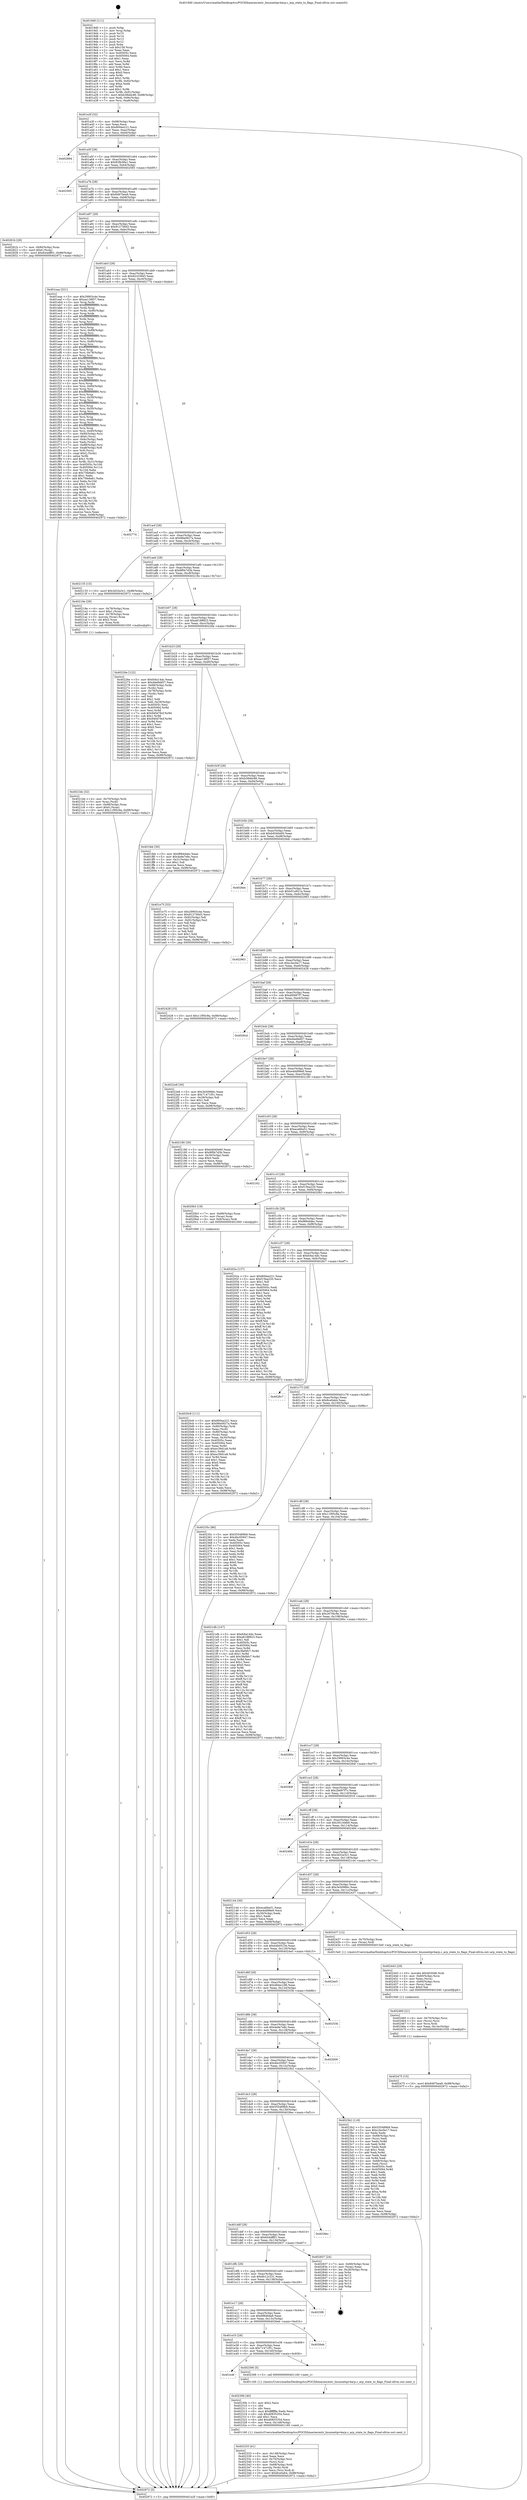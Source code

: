 digraph "0x4019d0" {
  label = "0x4019d0 (/mnt/c/Users/mathe/Desktop/tcc/POCII/binaries/extr_linuxnetipv4arp.c_arp_state_to_flags_Final-ollvm.out::main(0))"
  labelloc = "t"
  node[shape=record]

  Entry [label="",width=0.3,height=0.3,shape=circle,fillcolor=black,style=filled]
  "0x401a3f" [label="{
     0x401a3f [32]\l
     | [instrs]\l
     &nbsp;&nbsp;0x401a3f \<+6\>: mov -0x98(%rbp),%eax\l
     &nbsp;&nbsp;0x401a45 \<+2\>: mov %eax,%ecx\l
     &nbsp;&nbsp;0x401a47 \<+6\>: sub $0x800ee221,%ecx\l
     &nbsp;&nbsp;0x401a4d \<+6\>: mov %eax,-0xac(%rbp)\l
     &nbsp;&nbsp;0x401a53 \<+6\>: mov %ecx,-0xb0(%rbp)\l
     &nbsp;&nbsp;0x401a59 \<+6\>: je 0000000000402894 \<main+0xec4\>\l
  }"]
  "0x402894" [label="{
     0x402894\l
  }", style=dashed]
  "0x401a5f" [label="{
     0x401a5f [28]\l
     | [instrs]\l
     &nbsp;&nbsp;0x401a5f \<+5\>: jmp 0000000000401a64 \<main+0x94\>\l
     &nbsp;&nbsp;0x401a64 \<+6\>: mov -0xac(%rbp),%eax\l
     &nbsp;&nbsp;0x401a6a \<+5\>: sub $0x82fb38a1,%eax\l
     &nbsp;&nbsp;0x401a6f \<+6\>: mov %eax,-0xb4(%rbp)\l
     &nbsp;&nbsp;0x401a75 \<+6\>: je 0000000000402565 \<main+0xb95\>\l
  }"]
  Exit [label="",width=0.3,height=0.3,shape=circle,fillcolor=black,style=filled,peripheries=2]
  "0x402565" [label="{
     0x402565\l
  }", style=dashed]
  "0x401a7b" [label="{
     0x401a7b [28]\l
     | [instrs]\l
     &nbsp;&nbsp;0x401a7b \<+5\>: jmp 0000000000401a80 \<main+0xb0\>\l
     &nbsp;&nbsp;0x401a80 \<+6\>: mov -0xac(%rbp),%eax\l
     &nbsp;&nbsp;0x401a86 \<+5\>: sub $0x8497bea9,%eax\l
     &nbsp;&nbsp;0x401a8b \<+6\>: mov %eax,-0xb8(%rbp)\l
     &nbsp;&nbsp;0x401a91 \<+6\>: je 000000000040281b \<main+0xe4b\>\l
  }"]
  "0x402475" [label="{
     0x402475 [15]\l
     | [instrs]\l
     &nbsp;&nbsp;0x402475 \<+10\>: movl $0x8497bea9,-0x98(%rbp)\l
     &nbsp;&nbsp;0x40247f \<+5\>: jmp 0000000000402972 \<main+0xfa2\>\l
  }"]
  "0x40281b" [label="{
     0x40281b [28]\l
     | [instrs]\l
     &nbsp;&nbsp;0x40281b \<+7\>: mov -0x90(%rbp),%rax\l
     &nbsp;&nbsp;0x402822 \<+6\>: movl $0x0,(%rax)\l
     &nbsp;&nbsp;0x402828 \<+10\>: movl $0x644dff01,-0x98(%rbp)\l
     &nbsp;&nbsp;0x402832 \<+5\>: jmp 0000000000402972 \<main+0xfa2\>\l
  }"]
  "0x401a97" [label="{
     0x401a97 [28]\l
     | [instrs]\l
     &nbsp;&nbsp;0x401a97 \<+5\>: jmp 0000000000401a9c \<main+0xcc\>\l
     &nbsp;&nbsp;0x401a9c \<+6\>: mov -0xac(%rbp),%eax\l
     &nbsp;&nbsp;0x401aa2 \<+5\>: sub $0x912756d3,%eax\l
     &nbsp;&nbsp;0x401aa7 \<+6\>: mov %eax,-0xbc(%rbp)\l
     &nbsp;&nbsp;0x401aad \<+6\>: je 0000000000401eaa \<main+0x4da\>\l
  }"]
  "0x402460" [label="{
     0x402460 [21]\l
     | [instrs]\l
     &nbsp;&nbsp;0x402460 \<+4\>: mov -0x70(%rbp),%rcx\l
     &nbsp;&nbsp;0x402464 \<+3\>: mov (%rcx),%rcx\l
     &nbsp;&nbsp;0x402467 \<+3\>: mov %rcx,%rdi\l
     &nbsp;&nbsp;0x40246a \<+6\>: mov %eax,-0x14c(%rbp)\l
     &nbsp;&nbsp;0x402470 \<+5\>: call 0000000000401030 \<free@plt\>\l
     | [calls]\l
     &nbsp;&nbsp;0x401030 \{1\} (unknown)\l
  }"]
  "0x401eaa" [label="{
     0x401eaa [321]\l
     | [instrs]\l
     &nbsp;&nbsp;0x401eaa \<+5\>: mov $0x29903c4e,%eax\l
     &nbsp;&nbsp;0x401eaf \<+5\>: mov $0xaa138f37,%ecx\l
     &nbsp;&nbsp;0x401eb4 \<+3\>: mov %rsp,%rdx\l
     &nbsp;&nbsp;0x401eb7 \<+4\>: add $0xfffffffffffffff0,%rdx\l
     &nbsp;&nbsp;0x401ebb \<+3\>: mov %rdx,%rsp\l
     &nbsp;&nbsp;0x401ebe \<+7\>: mov %rdx,-0x90(%rbp)\l
     &nbsp;&nbsp;0x401ec5 \<+3\>: mov %rsp,%rdx\l
     &nbsp;&nbsp;0x401ec8 \<+4\>: add $0xfffffffffffffff0,%rdx\l
     &nbsp;&nbsp;0x401ecc \<+3\>: mov %rdx,%rsp\l
     &nbsp;&nbsp;0x401ecf \<+3\>: mov %rsp,%rsi\l
     &nbsp;&nbsp;0x401ed2 \<+4\>: add $0xfffffffffffffff0,%rsi\l
     &nbsp;&nbsp;0x401ed6 \<+3\>: mov %rsi,%rsp\l
     &nbsp;&nbsp;0x401ed9 \<+7\>: mov %rsi,-0x88(%rbp)\l
     &nbsp;&nbsp;0x401ee0 \<+3\>: mov %rsp,%rsi\l
     &nbsp;&nbsp;0x401ee3 \<+4\>: add $0xfffffffffffffff0,%rsi\l
     &nbsp;&nbsp;0x401ee7 \<+3\>: mov %rsi,%rsp\l
     &nbsp;&nbsp;0x401eea \<+4\>: mov %rsi,-0x80(%rbp)\l
     &nbsp;&nbsp;0x401eee \<+3\>: mov %rsp,%rsi\l
     &nbsp;&nbsp;0x401ef1 \<+4\>: add $0xfffffffffffffff0,%rsi\l
     &nbsp;&nbsp;0x401ef5 \<+3\>: mov %rsi,%rsp\l
     &nbsp;&nbsp;0x401ef8 \<+4\>: mov %rsi,-0x78(%rbp)\l
     &nbsp;&nbsp;0x401efc \<+3\>: mov %rsp,%rsi\l
     &nbsp;&nbsp;0x401eff \<+4\>: add $0xfffffffffffffff0,%rsi\l
     &nbsp;&nbsp;0x401f03 \<+3\>: mov %rsi,%rsp\l
     &nbsp;&nbsp;0x401f06 \<+4\>: mov %rsi,-0x70(%rbp)\l
     &nbsp;&nbsp;0x401f0a \<+3\>: mov %rsp,%rsi\l
     &nbsp;&nbsp;0x401f0d \<+4\>: add $0xfffffffffffffff0,%rsi\l
     &nbsp;&nbsp;0x401f11 \<+3\>: mov %rsi,%rsp\l
     &nbsp;&nbsp;0x401f14 \<+4\>: mov %rsi,-0x68(%rbp)\l
     &nbsp;&nbsp;0x401f18 \<+3\>: mov %rsp,%rsi\l
     &nbsp;&nbsp;0x401f1b \<+4\>: add $0xfffffffffffffff0,%rsi\l
     &nbsp;&nbsp;0x401f1f \<+3\>: mov %rsi,%rsp\l
     &nbsp;&nbsp;0x401f22 \<+4\>: mov %rsi,-0x60(%rbp)\l
     &nbsp;&nbsp;0x401f26 \<+3\>: mov %rsp,%rsi\l
     &nbsp;&nbsp;0x401f29 \<+4\>: add $0xfffffffffffffff0,%rsi\l
     &nbsp;&nbsp;0x401f2d \<+3\>: mov %rsi,%rsp\l
     &nbsp;&nbsp;0x401f30 \<+4\>: mov %rsi,-0x58(%rbp)\l
     &nbsp;&nbsp;0x401f34 \<+3\>: mov %rsp,%rsi\l
     &nbsp;&nbsp;0x401f37 \<+4\>: add $0xfffffffffffffff0,%rsi\l
     &nbsp;&nbsp;0x401f3b \<+3\>: mov %rsi,%rsp\l
     &nbsp;&nbsp;0x401f3e \<+4\>: mov %rsi,-0x50(%rbp)\l
     &nbsp;&nbsp;0x401f42 \<+3\>: mov %rsp,%rsi\l
     &nbsp;&nbsp;0x401f45 \<+4\>: add $0xfffffffffffffff0,%rsi\l
     &nbsp;&nbsp;0x401f49 \<+3\>: mov %rsi,%rsp\l
     &nbsp;&nbsp;0x401f4c \<+4\>: mov %rsi,-0x48(%rbp)\l
     &nbsp;&nbsp;0x401f50 \<+3\>: mov %rsp,%rsi\l
     &nbsp;&nbsp;0x401f53 \<+4\>: add $0xfffffffffffffff0,%rsi\l
     &nbsp;&nbsp;0x401f57 \<+3\>: mov %rsi,%rsp\l
     &nbsp;&nbsp;0x401f5a \<+4\>: mov %rsi,-0x40(%rbp)\l
     &nbsp;&nbsp;0x401f5e \<+7\>: mov -0x90(%rbp),%rsi\l
     &nbsp;&nbsp;0x401f65 \<+6\>: movl $0x0,(%rsi)\l
     &nbsp;&nbsp;0x401f6b \<+6\>: mov -0x9c(%rbp),%edi\l
     &nbsp;&nbsp;0x401f71 \<+2\>: mov %edi,(%rdx)\l
     &nbsp;&nbsp;0x401f73 \<+7\>: mov -0x88(%rbp),%rsi\l
     &nbsp;&nbsp;0x401f7a \<+7\>: mov -0xa8(%rbp),%r8\l
     &nbsp;&nbsp;0x401f81 \<+3\>: mov %r8,(%rsi)\l
     &nbsp;&nbsp;0x401f84 \<+3\>: cmpl $0x2,(%rdx)\l
     &nbsp;&nbsp;0x401f87 \<+4\>: setne %r9b\l
     &nbsp;&nbsp;0x401f8b \<+4\>: and $0x1,%r9b\l
     &nbsp;&nbsp;0x401f8f \<+4\>: mov %r9b,-0x31(%rbp)\l
     &nbsp;&nbsp;0x401f93 \<+8\>: mov 0x40505c,%r10d\l
     &nbsp;&nbsp;0x401f9b \<+8\>: mov 0x405064,%r11d\l
     &nbsp;&nbsp;0x401fa3 \<+3\>: mov %r10d,%ebx\l
     &nbsp;&nbsp;0x401fa6 \<+6\>: sub $0x75fe8a61,%ebx\l
     &nbsp;&nbsp;0x401fac \<+3\>: sub $0x1,%ebx\l
     &nbsp;&nbsp;0x401faf \<+6\>: add $0x75fe8a61,%ebx\l
     &nbsp;&nbsp;0x401fb5 \<+4\>: imul %ebx,%r10d\l
     &nbsp;&nbsp;0x401fb9 \<+4\>: and $0x1,%r10d\l
     &nbsp;&nbsp;0x401fbd \<+4\>: cmp $0x0,%r10d\l
     &nbsp;&nbsp;0x401fc1 \<+4\>: sete %r9b\l
     &nbsp;&nbsp;0x401fc5 \<+4\>: cmp $0xa,%r11d\l
     &nbsp;&nbsp;0x401fc9 \<+4\>: setl %r14b\l
     &nbsp;&nbsp;0x401fcd \<+3\>: mov %r9b,%r15b\l
     &nbsp;&nbsp;0x401fd0 \<+3\>: and %r14b,%r15b\l
     &nbsp;&nbsp;0x401fd3 \<+3\>: xor %r14b,%r9b\l
     &nbsp;&nbsp;0x401fd6 \<+3\>: or %r9b,%r15b\l
     &nbsp;&nbsp;0x401fd9 \<+4\>: test $0x1,%r15b\l
     &nbsp;&nbsp;0x401fdd \<+3\>: cmovne %ecx,%eax\l
     &nbsp;&nbsp;0x401fe0 \<+6\>: mov %eax,-0x98(%rbp)\l
     &nbsp;&nbsp;0x401fe6 \<+5\>: jmp 0000000000402972 \<main+0xfa2\>\l
  }"]
  "0x401ab3" [label="{
     0x401ab3 [28]\l
     | [instrs]\l
     &nbsp;&nbsp;0x401ab3 \<+5\>: jmp 0000000000401ab8 \<main+0xe8\>\l
     &nbsp;&nbsp;0x401ab8 \<+6\>: mov -0xac(%rbp),%eax\l
     &nbsp;&nbsp;0x401abe \<+5\>: sub $0x92c53845,%eax\l
     &nbsp;&nbsp;0x401ac3 \<+6\>: mov %eax,-0xc0(%rbp)\l
     &nbsp;&nbsp;0x401ac9 \<+6\>: je 0000000000402774 \<main+0xda4\>\l
  }"]
  "0x402443" [label="{
     0x402443 [29]\l
     | [instrs]\l
     &nbsp;&nbsp;0x402443 \<+10\>: movabs $0x4030d6,%rdi\l
     &nbsp;&nbsp;0x40244d \<+4\>: mov -0x60(%rbp),%rcx\l
     &nbsp;&nbsp;0x402451 \<+2\>: mov %eax,(%rcx)\l
     &nbsp;&nbsp;0x402453 \<+4\>: mov -0x60(%rbp),%rcx\l
     &nbsp;&nbsp;0x402457 \<+2\>: mov (%rcx),%esi\l
     &nbsp;&nbsp;0x402459 \<+2\>: mov $0x0,%al\l
     &nbsp;&nbsp;0x40245b \<+5\>: call 0000000000401040 \<printf@plt\>\l
     | [calls]\l
     &nbsp;&nbsp;0x401040 \{1\} (unknown)\l
  }"]
  "0x402774" [label="{
     0x402774\l
  }", style=dashed]
  "0x401acf" [label="{
     0x401acf [28]\l
     | [instrs]\l
     &nbsp;&nbsp;0x401acf \<+5\>: jmp 0000000000401ad4 \<main+0x104\>\l
     &nbsp;&nbsp;0x401ad4 \<+6\>: mov -0xac(%rbp),%eax\l
     &nbsp;&nbsp;0x401ada \<+5\>: sub $0x99a0927a,%eax\l
     &nbsp;&nbsp;0x401adf \<+6\>: mov %eax,-0xc4(%rbp)\l
     &nbsp;&nbsp;0x401ae5 \<+6\>: je 0000000000402135 \<main+0x765\>\l
  }"]
  "0x402333" [label="{
     0x402333 [41]\l
     | [instrs]\l
     &nbsp;&nbsp;0x402333 \<+6\>: mov -0x148(%rbp),%ecx\l
     &nbsp;&nbsp;0x402339 \<+3\>: imul %eax,%ecx\l
     &nbsp;&nbsp;0x40233c \<+4\>: mov -0x70(%rbp),%rsi\l
     &nbsp;&nbsp;0x402340 \<+3\>: mov (%rsi),%rsi\l
     &nbsp;&nbsp;0x402343 \<+4\>: mov -0x68(%rbp),%rdi\l
     &nbsp;&nbsp;0x402347 \<+3\>: movslq (%rdi),%rdi\l
     &nbsp;&nbsp;0x40234a \<+3\>: mov %ecx,(%rsi,%rdi,4)\l
     &nbsp;&nbsp;0x40234d \<+10\>: movl $0x8ce0ab4,-0x98(%rbp)\l
     &nbsp;&nbsp;0x402357 \<+5\>: jmp 0000000000402972 \<main+0xfa2\>\l
  }"]
  "0x402135" [label="{
     0x402135 [15]\l
     | [instrs]\l
     &nbsp;&nbsp;0x402135 \<+10\>: movl $0x3d32e3c1,-0x98(%rbp)\l
     &nbsp;&nbsp;0x40213f \<+5\>: jmp 0000000000402972 \<main+0xfa2\>\l
  }"]
  "0x401aeb" [label="{
     0x401aeb [28]\l
     | [instrs]\l
     &nbsp;&nbsp;0x401aeb \<+5\>: jmp 0000000000401af0 \<main+0x120\>\l
     &nbsp;&nbsp;0x401af0 \<+6\>: mov -0xac(%rbp),%eax\l
     &nbsp;&nbsp;0x401af6 \<+5\>: sub $0x9f0b7d3b,%eax\l
     &nbsp;&nbsp;0x401afb \<+6\>: mov %eax,-0xc8(%rbp)\l
     &nbsp;&nbsp;0x401b01 \<+6\>: je 000000000040219e \<main+0x7ce\>\l
  }"]
  "0x40230b" [label="{
     0x40230b [40]\l
     | [instrs]\l
     &nbsp;&nbsp;0x40230b \<+5\>: mov $0x2,%ecx\l
     &nbsp;&nbsp;0x402310 \<+1\>: cltd\l
     &nbsp;&nbsp;0x402311 \<+2\>: idiv %ecx\l
     &nbsp;&nbsp;0x402313 \<+6\>: imul $0xfffffffe,%edx,%ecx\l
     &nbsp;&nbsp;0x402319 \<+6\>: sub $0xd0835354,%ecx\l
     &nbsp;&nbsp;0x40231f \<+3\>: add $0x1,%ecx\l
     &nbsp;&nbsp;0x402322 \<+6\>: add $0xd0835354,%ecx\l
     &nbsp;&nbsp;0x402328 \<+6\>: mov %ecx,-0x148(%rbp)\l
     &nbsp;&nbsp;0x40232e \<+5\>: call 0000000000401160 \<next_i\>\l
     | [calls]\l
     &nbsp;&nbsp;0x401160 \{1\} (/mnt/c/Users/mathe/Desktop/tcc/POCII/binaries/extr_linuxnetipv4arp.c_arp_state_to_flags_Final-ollvm.out::next_i)\l
  }"]
  "0x40219e" [label="{
     0x40219e [29]\l
     | [instrs]\l
     &nbsp;&nbsp;0x40219e \<+4\>: mov -0x78(%rbp),%rax\l
     &nbsp;&nbsp;0x4021a2 \<+6\>: movl $0x1,(%rax)\l
     &nbsp;&nbsp;0x4021a8 \<+4\>: mov -0x78(%rbp),%rax\l
     &nbsp;&nbsp;0x4021ac \<+3\>: movslq (%rax),%rax\l
     &nbsp;&nbsp;0x4021af \<+4\>: shl $0x2,%rax\l
     &nbsp;&nbsp;0x4021b3 \<+3\>: mov %rax,%rdi\l
     &nbsp;&nbsp;0x4021b6 \<+5\>: call 0000000000401050 \<malloc@plt\>\l
     | [calls]\l
     &nbsp;&nbsp;0x401050 \{1\} (unknown)\l
  }"]
  "0x401b07" [label="{
     0x401b07 [28]\l
     | [instrs]\l
     &nbsp;&nbsp;0x401b07 \<+5\>: jmp 0000000000401b0c \<main+0x13c\>\l
     &nbsp;&nbsp;0x401b0c \<+6\>: mov -0xac(%rbp),%eax\l
     &nbsp;&nbsp;0x401b12 \<+5\>: sub $0xa6188823,%eax\l
     &nbsp;&nbsp;0x401b17 \<+6\>: mov %eax,-0xcc(%rbp)\l
     &nbsp;&nbsp;0x401b1d \<+6\>: je 000000000040226e \<main+0x89e\>\l
  }"]
  "0x401e4f" [label="{
     0x401e4f\l
  }", style=dashed]
  "0x40226e" [label="{
     0x40226e [122]\l
     | [instrs]\l
     &nbsp;&nbsp;0x40226e \<+5\>: mov $0xfc6a14dc,%eax\l
     &nbsp;&nbsp;0x402273 \<+5\>: mov $0xd4e8dd57,%ecx\l
     &nbsp;&nbsp;0x402278 \<+4\>: mov -0x68(%rbp),%rdx\l
     &nbsp;&nbsp;0x40227c \<+2\>: mov (%rdx),%esi\l
     &nbsp;&nbsp;0x40227e \<+4\>: mov -0x78(%rbp),%rdx\l
     &nbsp;&nbsp;0x402282 \<+2\>: cmp (%rdx),%esi\l
     &nbsp;&nbsp;0x402284 \<+4\>: setl %dil\l
     &nbsp;&nbsp;0x402288 \<+4\>: and $0x1,%dil\l
     &nbsp;&nbsp;0x40228c \<+4\>: mov %dil,-0x29(%rbp)\l
     &nbsp;&nbsp;0x402290 \<+7\>: mov 0x40505c,%esi\l
     &nbsp;&nbsp;0x402297 \<+8\>: mov 0x405064,%r8d\l
     &nbsp;&nbsp;0x40229f \<+3\>: mov %esi,%r9d\l
     &nbsp;&nbsp;0x4022a2 \<+7\>: sub $0x940d78cf,%r9d\l
     &nbsp;&nbsp;0x4022a9 \<+4\>: sub $0x1,%r9d\l
     &nbsp;&nbsp;0x4022ad \<+7\>: add $0x940d78cf,%r9d\l
     &nbsp;&nbsp;0x4022b4 \<+4\>: imul %r9d,%esi\l
     &nbsp;&nbsp;0x4022b8 \<+3\>: and $0x1,%esi\l
     &nbsp;&nbsp;0x4022bb \<+3\>: cmp $0x0,%esi\l
     &nbsp;&nbsp;0x4022be \<+4\>: sete %dil\l
     &nbsp;&nbsp;0x4022c2 \<+4\>: cmp $0xa,%r8d\l
     &nbsp;&nbsp;0x4022c6 \<+4\>: setl %r10b\l
     &nbsp;&nbsp;0x4022ca \<+3\>: mov %dil,%r11b\l
     &nbsp;&nbsp;0x4022cd \<+3\>: and %r10b,%r11b\l
     &nbsp;&nbsp;0x4022d0 \<+3\>: xor %r10b,%dil\l
     &nbsp;&nbsp;0x4022d3 \<+3\>: or %dil,%r11b\l
     &nbsp;&nbsp;0x4022d6 \<+4\>: test $0x1,%r11b\l
     &nbsp;&nbsp;0x4022da \<+3\>: cmovne %ecx,%eax\l
     &nbsp;&nbsp;0x4022dd \<+6\>: mov %eax,-0x98(%rbp)\l
     &nbsp;&nbsp;0x4022e3 \<+5\>: jmp 0000000000402972 \<main+0xfa2\>\l
  }"]
  "0x401b23" [label="{
     0x401b23 [28]\l
     | [instrs]\l
     &nbsp;&nbsp;0x401b23 \<+5\>: jmp 0000000000401b28 \<main+0x158\>\l
     &nbsp;&nbsp;0x401b28 \<+6\>: mov -0xac(%rbp),%eax\l
     &nbsp;&nbsp;0x401b2e \<+5\>: sub $0xaa138f37,%eax\l
     &nbsp;&nbsp;0x401b33 \<+6\>: mov %eax,-0xd0(%rbp)\l
     &nbsp;&nbsp;0x401b39 \<+6\>: je 0000000000401feb \<main+0x61b\>\l
  }"]
  "0x402306" [label="{
     0x402306 [5]\l
     | [instrs]\l
     &nbsp;&nbsp;0x402306 \<+5\>: call 0000000000401160 \<next_i\>\l
     | [calls]\l
     &nbsp;&nbsp;0x401160 \{1\} (/mnt/c/Users/mathe/Desktop/tcc/POCII/binaries/extr_linuxnetipv4arp.c_arp_state_to_flags_Final-ollvm.out::next_i)\l
  }"]
  "0x401feb" [label="{
     0x401feb [30]\l
     | [instrs]\l
     &nbsp;&nbsp;0x401feb \<+5\>: mov $0xf884ddec,%eax\l
     &nbsp;&nbsp;0x401ff0 \<+5\>: mov $0x4a9e7e8c,%ecx\l
     &nbsp;&nbsp;0x401ff5 \<+3\>: mov -0x31(%rbp),%dl\l
     &nbsp;&nbsp;0x401ff8 \<+3\>: test $0x1,%dl\l
     &nbsp;&nbsp;0x401ffb \<+3\>: cmovne %ecx,%eax\l
     &nbsp;&nbsp;0x401ffe \<+6\>: mov %eax,-0x98(%rbp)\l
     &nbsp;&nbsp;0x402004 \<+5\>: jmp 0000000000402972 \<main+0xfa2\>\l
  }"]
  "0x401b3f" [label="{
     0x401b3f [28]\l
     | [instrs]\l
     &nbsp;&nbsp;0x401b3f \<+5\>: jmp 0000000000401b44 \<main+0x174\>\l
     &nbsp;&nbsp;0x401b44 \<+6\>: mov -0xac(%rbp),%eax\l
     &nbsp;&nbsp;0x401b4a \<+5\>: sub $0xb38ddc86,%eax\l
     &nbsp;&nbsp;0x401b4f \<+6\>: mov %eax,-0xd4(%rbp)\l
     &nbsp;&nbsp;0x401b55 \<+6\>: je 0000000000401e75 \<main+0x4a5\>\l
  }"]
  "0x401e33" [label="{
     0x401e33 [28]\l
     | [instrs]\l
     &nbsp;&nbsp;0x401e33 \<+5\>: jmp 0000000000401e38 \<main+0x468\>\l
     &nbsp;&nbsp;0x401e38 \<+6\>: mov -0xac(%rbp),%eax\l
     &nbsp;&nbsp;0x401e3e \<+5\>: sub $0x71471f51,%eax\l
     &nbsp;&nbsp;0x401e43 \<+6\>: mov %eax,-0x140(%rbp)\l
     &nbsp;&nbsp;0x401e49 \<+6\>: je 0000000000402306 \<main+0x936\>\l
  }"]
  "0x401e75" [label="{
     0x401e75 [53]\l
     | [instrs]\l
     &nbsp;&nbsp;0x401e75 \<+5\>: mov $0x29903c4e,%eax\l
     &nbsp;&nbsp;0x401e7a \<+5\>: mov $0x912756d3,%ecx\l
     &nbsp;&nbsp;0x401e7f \<+6\>: mov -0x92(%rbp),%dl\l
     &nbsp;&nbsp;0x401e85 \<+7\>: mov -0x91(%rbp),%sil\l
     &nbsp;&nbsp;0x401e8c \<+3\>: mov %dl,%dil\l
     &nbsp;&nbsp;0x401e8f \<+3\>: and %sil,%dil\l
     &nbsp;&nbsp;0x401e92 \<+3\>: xor %sil,%dl\l
     &nbsp;&nbsp;0x401e95 \<+3\>: or %dl,%dil\l
     &nbsp;&nbsp;0x401e98 \<+4\>: test $0x1,%dil\l
     &nbsp;&nbsp;0x401e9c \<+3\>: cmovne %ecx,%eax\l
     &nbsp;&nbsp;0x401e9f \<+6\>: mov %eax,-0x98(%rbp)\l
     &nbsp;&nbsp;0x401ea5 \<+5\>: jmp 0000000000402972 \<main+0xfa2\>\l
  }"]
  "0x401b5b" [label="{
     0x401b5b [28]\l
     | [instrs]\l
     &nbsp;&nbsp;0x401b5b \<+5\>: jmp 0000000000401b60 \<main+0x190\>\l
     &nbsp;&nbsp;0x401b60 \<+6\>: mov -0xac(%rbp),%eax\l
     &nbsp;&nbsp;0x401b66 \<+5\>: sub $0xb4040e60,%eax\l
     &nbsp;&nbsp;0x401b6b \<+6\>: mov %eax,-0xd8(%rbp)\l
     &nbsp;&nbsp;0x401b71 \<+6\>: je 00000000004026dc \<main+0xd0c\>\l
  }"]
  "0x402972" [label="{
     0x402972 [5]\l
     | [instrs]\l
     &nbsp;&nbsp;0x402972 \<+5\>: jmp 0000000000401a3f \<main+0x6f\>\l
  }"]
  "0x4019d0" [label="{
     0x4019d0 [111]\l
     | [instrs]\l
     &nbsp;&nbsp;0x4019d0 \<+1\>: push %rbp\l
     &nbsp;&nbsp;0x4019d1 \<+3\>: mov %rsp,%rbp\l
     &nbsp;&nbsp;0x4019d4 \<+2\>: push %r15\l
     &nbsp;&nbsp;0x4019d6 \<+2\>: push %r14\l
     &nbsp;&nbsp;0x4019d8 \<+2\>: push %r13\l
     &nbsp;&nbsp;0x4019da \<+2\>: push %r12\l
     &nbsp;&nbsp;0x4019dc \<+1\>: push %rbx\l
     &nbsp;&nbsp;0x4019dd \<+7\>: sub $0x158,%rsp\l
     &nbsp;&nbsp;0x4019e4 \<+2\>: xor %eax,%eax\l
     &nbsp;&nbsp;0x4019e6 \<+7\>: mov 0x40505c,%ecx\l
     &nbsp;&nbsp;0x4019ed \<+7\>: mov 0x405064,%edx\l
     &nbsp;&nbsp;0x4019f4 \<+3\>: sub $0x1,%eax\l
     &nbsp;&nbsp;0x4019f7 \<+3\>: mov %ecx,%r8d\l
     &nbsp;&nbsp;0x4019fa \<+3\>: add %eax,%r8d\l
     &nbsp;&nbsp;0x4019fd \<+4\>: imul %r8d,%ecx\l
     &nbsp;&nbsp;0x401a01 \<+3\>: and $0x1,%ecx\l
     &nbsp;&nbsp;0x401a04 \<+3\>: cmp $0x0,%ecx\l
     &nbsp;&nbsp;0x401a07 \<+4\>: sete %r9b\l
     &nbsp;&nbsp;0x401a0b \<+4\>: and $0x1,%r9b\l
     &nbsp;&nbsp;0x401a0f \<+7\>: mov %r9b,-0x92(%rbp)\l
     &nbsp;&nbsp;0x401a16 \<+3\>: cmp $0xa,%edx\l
     &nbsp;&nbsp;0x401a19 \<+4\>: setl %r9b\l
     &nbsp;&nbsp;0x401a1d \<+4\>: and $0x1,%r9b\l
     &nbsp;&nbsp;0x401a21 \<+7\>: mov %r9b,-0x91(%rbp)\l
     &nbsp;&nbsp;0x401a28 \<+10\>: movl $0xb38ddc86,-0x98(%rbp)\l
     &nbsp;&nbsp;0x401a32 \<+6\>: mov %edi,-0x9c(%rbp)\l
     &nbsp;&nbsp;0x401a38 \<+7\>: mov %rsi,-0xa8(%rbp)\l
  }"]
  "0x4026eb" [label="{
     0x4026eb\l
  }", style=dashed]
  "0x401e17" [label="{
     0x401e17 [28]\l
     | [instrs]\l
     &nbsp;&nbsp;0x401e17 \<+5\>: jmp 0000000000401e1c \<main+0x44c\>\l
     &nbsp;&nbsp;0x401e1c \<+6\>: mov -0xac(%rbp),%eax\l
     &nbsp;&nbsp;0x401e22 \<+5\>: sub $0x6f846da9,%eax\l
     &nbsp;&nbsp;0x401e27 \<+6\>: mov %eax,-0x13c(%rbp)\l
     &nbsp;&nbsp;0x401e2d \<+6\>: je 00000000004026eb \<main+0xd1b\>\l
  }"]
  "0x4026dc" [label="{
     0x4026dc\l
  }", style=dashed]
  "0x401b77" [label="{
     0x401b77 [28]\l
     | [instrs]\l
     &nbsp;&nbsp;0x401b77 \<+5\>: jmp 0000000000401b7c \<main+0x1ac\>\l
     &nbsp;&nbsp;0x401b7c \<+6\>: mov -0xac(%rbp),%eax\l
     &nbsp;&nbsp;0x401b82 \<+5\>: sub $0xb51e821e,%eax\l
     &nbsp;&nbsp;0x401b87 \<+6\>: mov %eax,-0xdc(%rbp)\l
     &nbsp;&nbsp;0x401b8d \<+6\>: je 0000000000402963 \<main+0xf93\>\l
  }"]
  "0x4025f8" [label="{
     0x4025f8\l
  }", style=dashed]
  "0x402963" [label="{
     0x402963\l
  }", style=dashed]
  "0x401b93" [label="{
     0x401b93 [28]\l
     | [instrs]\l
     &nbsp;&nbsp;0x401b93 \<+5\>: jmp 0000000000401b98 \<main+0x1c8\>\l
     &nbsp;&nbsp;0x401b98 \<+6\>: mov -0xac(%rbp),%eax\l
     &nbsp;&nbsp;0x401b9e \<+5\>: sub $0xc3ec0e17,%eax\l
     &nbsp;&nbsp;0x401ba3 \<+6\>: mov %eax,-0xe0(%rbp)\l
     &nbsp;&nbsp;0x401ba9 \<+6\>: je 0000000000402428 \<main+0xa58\>\l
  }"]
  "0x401dfb" [label="{
     0x401dfb [28]\l
     | [instrs]\l
     &nbsp;&nbsp;0x401dfb \<+5\>: jmp 0000000000401e00 \<main+0x430\>\l
     &nbsp;&nbsp;0x401e00 \<+6\>: mov -0xac(%rbp),%eax\l
     &nbsp;&nbsp;0x401e06 \<+5\>: sub $0x6b12c231,%eax\l
     &nbsp;&nbsp;0x401e0b \<+6\>: mov %eax,-0x138(%rbp)\l
     &nbsp;&nbsp;0x401e11 \<+6\>: je 00000000004025f8 \<main+0xc28\>\l
  }"]
  "0x402428" [label="{
     0x402428 [15]\l
     | [instrs]\l
     &nbsp;&nbsp;0x402428 \<+10\>: movl $0x11f95c9a,-0x98(%rbp)\l
     &nbsp;&nbsp;0x402432 \<+5\>: jmp 0000000000402972 \<main+0xfa2\>\l
  }"]
  "0x401baf" [label="{
     0x401baf [28]\l
     | [instrs]\l
     &nbsp;&nbsp;0x401baf \<+5\>: jmp 0000000000401bb4 \<main+0x1e4\>\l
     &nbsp;&nbsp;0x401bb4 \<+6\>: mov -0xac(%rbp),%eax\l
     &nbsp;&nbsp;0x401bba \<+5\>: sub $0xd0f487f7,%eax\l
     &nbsp;&nbsp;0x401bbf \<+6\>: mov %eax,-0xe4(%rbp)\l
     &nbsp;&nbsp;0x401bc5 \<+6\>: je 00000000004026cd \<main+0xcfd\>\l
  }"]
  "0x402837" [label="{
     0x402837 [24]\l
     | [instrs]\l
     &nbsp;&nbsp;0x402837 \<+7\>: mov -0x90(%rbp),%rax\l
     &nbsp;&nbsp;0x40283e \<+2\>: mov (%rax),%eax\l
     &nbsp;&nbsp;0x402840 \<+4\>: lea -0x28(%rbp),%rsp\l
     &nbsp;&nbsp;0x402844 \<+1\>: pop %rbx\l
     &nbsp;&nbsp;0x402845 \<+2\>: pop %r12\l
     &nbsp;&nbsp;0x402847 \<+2\>: pop %r13\l
     &nbsp;&nbsp;0x402849 \<+2\>: pop %r14\l
     &nbsp;&nbsp;0x40284b \<+2\>: pop %r15\l
     &nbsp;&nbsp;0x40284d \<+1\>: pop %rbp\l
     &nbsp;&nbsp;0x40284e \<+1\>: ret\l
  }"]
  "0x4026cd" [label="{
     0x4026cd\l
  }", style=dashed]
  "0x401bcb" [label="{
     0x401bcb [28]\l
     | [instrs]\l
     &nbsp;&nbsp;0x401bcb \<+5\>: jmp 0000000000401bd0 \<main+0x200\>\l
     &nbsp;&nbsp;0x401bd0 \<+6\>: mov -0xac(%rbp),%eax\l
     &nbsp;&nbsp;0x401bd6 \<+5\>: sub $0xd4e8dd57,%eax\l
     &nbsp;&nbsp;0x401bdb \<+6\>: mov %eax,-0xe8(%rbp)\l
     &nbsp;&nbsp;0x401be1 \<+6\>: je 00000000004022e8 \<main+0x918\>\l
  }"]
  "0x401ddf" [label="{
     0x401ddf [28]\l
     | [instrs]\l
     &nbsp;&nbsp;0x401ddf \<+5\>: jmp 0000000000401de4 \<main+0x414\>\l
     &nbsp;&nbsp;0x401de4 \<+6\>: mov -0xac(%rbp),%eax\l
     &nbsp;&nbsp;0x401dea \<+5\>: sub $0x644dff01,%eax\l
     &nbsp;&nbsp;0x401def \<+6\>: mov %eax,-0x134(%rbp)\l
     &nbsp;&nbsp;0x401df5 \<+6\>: je 0000000000402837 \<main+0xe67\>\l
  }"]
  "0x4022e8" [label="{
     0x4022e8 [30]\l
     | [instrs]\l
     &nbsp;&nbsp;0x4022e8 \<+5\>: mov $0x3e50966c,%eax\l
     &nbsp;&nbsp;0x4022ed \<+5\>: mov $0x71471f51,%ecx\l
     &nbsp;&nbsp;0x4022f2 \<+3\>: mov -0x29(%rbp),%dl\l
     &nbsp;&nbsp;0x4022f5 \<+3\>: test $0x1,%dl\l
     &nbsp;&nbsp;0x4022f8 \<+3\>: cmovne %ecx,%eax\l
     &nbsp;&nbsp;0x4022fb \<+6\>: mov %eax,-0x98(%rbp)\l
     &nbsp;&nbsp;0x402301 \<+5\>: jmp 0000000000402972 \<main+0xfa2\>\l
  }"]
  "0x401be7" [label="{
     0x401be7 [28]\l
     | [instrs]\l
     &nbsp;&nbsp;0x401be7 \<+5\>: jmp 0000000000401bec \<main+0x21c\>\l
     &nbsp;&nbsp;0x401bec \<+6\>: mov -0xac(%rbp),%eax\l
     &nbsp;&nbsp;0x401bf2 \<+5\>: sub $0xe4dd98e9,%eax\l
     &nbsp;&nbsp;0x401bf7 \<+6\>: mov %eax,-0xec(%rbp)\l
     &nbsp;&nbsp;0x401bfd \<+6\>: je 0000000000402180 \<main+0x7b0\>\l
  }"]
  "0x4028ec" [label="{
     0x4028ec\l
  }", style=dashed]
  "0x402180" [label="{
     0x402180 [30]\l
     | [instrs]\l
     &nbsp;&nbsp;0x402180 \<+5\>: mov $0xb4040e60,%eax\l
     &nbsp;&nbsp;0x402185 \<+5\>: mov $0x9f0b7d3b,%ecx\l
     &nbsp;&nbsp;0x40218a \<+3\>: mov -0x30(%rbp),%edx\l
     &nbsp;&nbsp;0x40218d \<+3\>: cmp $0x0,%edx\l
     &nbsp;&nbsp;0x402190 \<+3\>: cmove %ecx,%eax\l
     &nbsp;&nbsp;0x402193 \<+6\>: mov %eax,-0x98(%rbp)\l
     &nbsp;&nbsp;0x402199 \<+5\>: jmp 0000000000402972 \<main+0xfa2\>\l
  }"]
  "0x401c03" [label="{
     0x401c03 [28]\l
     | [instrs]\l
     &nbsp;&nbsp;0x401c03 \<+5\>: jmp 0000000000401c08 \<main+0x238\>\l
     &nbsp;&nbsp;0x401c08 \<+6\>: mov -0xac(%rbp),%eax\l
     &nbsp;&nbsp;0x401c0e \<+5\>: sub $0xeca6be51,%eax\l
     &nbsp;&nbsp;0x401c13 \<+6\>: mov %eax,-0xf0(%rbp)\l
     &nbsp;&nbsp;0x401c19 \<+6\>: je 0000000000402162 \<main+0x792\>\l
  }"]
  "0x401dc3" [label="{
     0x401dc3 [28]\l
     | [instrs]\l
     &nbsp;&nbsp;0x401dc3 \<+5\>: jmp 0000000000401dc8 \<main+0x3f8\>\l
     &nbsp;&nbsp;0x401dc8 \<+6\>: mov -0xac(%rbp),%eax\l
     &nbsp;&nbsp;0x401dce \<+5\>: sub $0x555489b9,%eax\l
     &nbsp;&nbsp;0x401dd3 \<+6\>: mov %eax,-0x130(%rbp)\l
     &nbsp;&nbsp;0x401dd9 \<+6\>: je 00000000004028ec \<main+0xf1c\>\l
  }"]
  "0x402162" [label="{
     0x402162\l
  }", style=dashed]
  "0x401c1f" [label="{
     0x401c1f [28]\l
     | [instrs]\l
     &nbsp;&nbsp;0x401c1f \<+5\>: jmp 0000000000401c24 \<main+0x254\>\l
     &nbsp;&nbsp;0x401c24 \<+6\>: mov -0xac(%rbp),%eax\l
     &nbsp;&nbsp;0x401c2a \<+5\>: sub $0xf15ba220,%eax\l
     &nbsp;&nbsp;0x401c2f \<+6\>: mov %eax,-0xf4(%rbp)\l
     &nbsp;&nbsp;0x401c35 \<+6\>: je 00000000004020b3 \<main+0x6e3\>\l
  }"]
  "0x4023b2" [label="{
     0x4023b2 [118]\l
     | [instrs]\l
     &nbsp;&nbsp;0x4023b2 \<+5\>: mov $0x555489b9,%eax\l
     &nbsp;&nbsp;0x4023b7 \<+5\>: mov $0xc3ec0e17,%ecx\l
     &nbsp;&nbsp;0x4023bc \<+2\>: xor %edx,%edx\l
     &nbsp;&nbsp;0x4023be \<+4\>: mov -0x68(%rbp),%rsi\l
     &nbsp;&nbsp;0x4023c2 \<+2\>: mov (%rsi),%edi\l
     &nbsp;&nbsp;0x4023c4 \<+3\>: mov %edx,%r8d\l
     &nbsp;&nbsp;0x4023c7 \<+3\>: sub %edi,%r8d\l
     &nbsp;&nbsp;0x4023ca \<+2\>: mov %edx,%edi\l
     &nbsp;&nbsp;0x4023cc \<+3\>: sub $0x1,%edi\l
     &nbsp;&nbsp;0x4023cf \<+3\>: add %edi,%r8d\l
     &nbsp;&nbsp;0x4023d2 \<+2\>: mov %edx,%edi\l
     &nbsp;&nbsp;0x4023d4 \<+3\>: sub %r8d,%edi\l
     &nbsp;&nbsp;0x4023d7 \<+4\>: mov -0x68(%rbp),%rsi\l
     &nbsp;&nbsp;0x4023db \<+2\>: mov %edi,(%rsi)\l
     &nbsp;&nbsp;0x4023dd \<+7\>: mov 0x40505c,%edi\l
     &nbsp;&nbsp;0x4023e4 \<+8\>: mov 0x405064,%r8d\l
     &nbsp;&nbsp;0x4023ec \<+3\>: sub $0x1,%edx\l
     &nbsp;&nbsp;0x4023ef \<+3\>: mov %edi,%r9d\l
     &nbsp;&nbsp;0x4023f2 \<+3\>: add %edx,%r9d\l
     &nbsp;&nbsp;0x4023f5 \<+4\>: imul %r9d,%edi\l
     &nbsp;&nbsp;0x4023f9 \<+3\>: and $0x1,%edi\l
     &nbsp;&nbsp;0x4023fc \<+3\>: cmp $0x0,%edi\l
     &nbsp;&nbsp;0x4023ff \<+4\>: sete %r10b\l
     &nbsp;&nbsp;0x402403 \<+4\>: cmp $0xa,%r8d\l
     &nbsp;&nbsp;0x402407 \<+4\>: setl %r11b\l
     &nbsp;&nbsp;0x40240b \<+3\>: mov %r10b,%bl\l
     &nbsp;&nbsp;0x40240e \<+3\>: and %r11b,%bl\l
     &nbsp;&nbsp;0x402411 \<+3\>: xor %r11b,%r10b\l
     &nbsp;&nbsp;0x402414 \<+3\>: or %r10b,%bl\l
     &nbsp;&nbsp;0x402417 \<+3\>: test $0x1,%bl\l
     &nbsp;&nbsp;0x40241a \<+3\>: cmovne %ecx,%eax\l
     &nbsp;&nbsp;0x40241d \<+6\>: mov %eax,-0x98(%rbp)\l
     &nbsp;&nbsp;0x402423 \<+5\>: jmp 0000000000402972 \<main+0xfa2\>\l
  }"]
  "0x4020b3" [label="{
     0x4020b3 [19]\l
     | [instrs]\l
     &nbsp;&nbsp;0x4020b3 \<+7\>: mov -0x88(%rbp),%rax\l
     &nbsp;&nbsp;0x4020ba \<+3\>: mov (%rax),%rax\l
     &nbsp;&nbsp;0x4020bd \<+4\>: mov 0x8(%rax),%rdi\l
     &nbsp;&nbsp;0x4020c1 \<+5\>: call 0000000000401060 \<atoi@plt\>\l
     | [calls]\l
     &nbsp;&nbsp;0x401060 \{1\} (unknown)\l
  }"]
  "0x401c3b" [label="{
     0x401c3b [28]\l
     | [instrs]\l
     &nbsp;&nbsp;0x401c3b \<+5\>: jmp 0000000000401c40 \<main+0x270\>\l
     &nbsp;&nbsp;0x401c40 \<+6\>: mov -0xac(%rbp),%eax\l
     &nbsp;&nbsp;0x401c46 \<+5\>: sub $0xf884ddec,%eax\l
     &nbsp;&nbsp;0x401c4b \<+6\>: mov %eax,-0xf8(%rbp)\l
     &nbsp;&nbsp;0x401c51 \<+6\>: je 000000000040202a \<main+0x65a\>\l
  }"]
  "0x401da7" [label="{
     0x401da7 [28]\l
     | [instrs]\l
     &nbsp;&nbsp;0x401da7 \<+5\>: jmp 0000000000401dac \<main+0x3dc\>\l
     &nbsp;&nbsp;0x401dac \<+6\>: mov -0xac(%rbp),%eax\l
     &nbsp;&nbsp;0x401db2 \<+5\>: sub $0x4bc05947,%eax\l
     &nbsp;&nbsp;0x401db7 \<+6\>: mov %eax,-0x12c(%rbp)\l
     &nbsp;&nbsp;0x401dbd \<+6\>: je 00000000004023b2 \<main+0x9e2\>\l
  }"]
  "0x40202a" [label="{
     0x40202a [137]\l
     | [instrs]\l
     &nbsp;&nbsp;0x40202a \<+5\>: mov $0x800ee221,%eax\l
     &nbsp;&nbsp;0x40202f \<+5\>: mov $0xf15ba220,%ecx\l
     &nbsp;&nbsp;0x402034 \<+2\>: mov $0x1,%dl\l
     &nbsp;&nbsp;0x402036 \<+2\>: xor %esi,%esi\l
     &nbsp;&nbsp;0x402038 \<+7\>: mov 0x40505c,%edi\l
     &nbsp;&nbsp;0x40203f \<+8\>: mov 0x405064,%r8d\l
     &nbsp;&nbsp;0x402047 \<+3\>: sub $0x1,%esi\l
     &nbsp;&nbsp;0x40204a \<+3\>: mov %edi,%r9d\l
     &nbsp;&nbsp;0x40204d \<+3\>: add %esi,%r9d\l
     &nbsp;&nbsp;0x402050 \<+4\>: imul %r9d,%edi\l
     &nbsp;&nbsp;0x402054 \<+3\>: and $0x1,%edi\l
     &nbsp;&nbsp;0x402057 \<+3\>: cmp $0x0,%edi\l
     &nbsp;&nbsp;0x40205a \<+4\>: sete %r10b\l
     &nbsp;&nbsp;0x40205e \<+4\>: cmp $0xa,%r8d\l
     &nbsp;&nbsp;0x402062 \<+4\>: setl %r11b\l
     &nbsp;&nbsp;0x402066 \<+3\>: mov %r10b,%bl\l
     &nbsp;&nbsp;0x402069 \<+3\>: xor $0xff,%bl\l
     &nbsp;&nbsp;0x40206c \<+3\>: mov %r11b,%r14b\l
     &nbsp;&nbsp;0x40206f \<+4\>: xor $0xff,%r14b\l
     &nbsp;&nbsp;0x402073 \<+3\>: xor $0x1,%dl\l
     &nbsp;&nbsp;0x402076 \<+3\>: mov %bl,%r15b\l
     &nbsp;&nbsp;0x402079 \<+4\>: and $0xff,%r15b\l
     &nbsp;&nbsp;0x40207d \<+3\>: and %dl,%r10b\l
     &nbsp;&nbsp;0x402080 \<+3\>: mov %r14b,%r12b\l
     &nbsp;&nbsp;0x402083 \<+4\>: and $0xff,%r12b\l
     &nbsp;&nbsp;0x402087 \<+3\>: and %dl,%r11b\l
     &nbsp;&nbsp;0x40208a \<+3\>: or %r10b,%r15b\l
     &nbsp;&nbsp;0x40208d \<+3\>: or %r11b,%r12b\l
     &nbsp;&nbsp;0x402090 \<+3\>: xor %r12b,%r15b\l
     &nbsp;&nbsp;0x402093 \<+3\>: or %r14b,%bl\l
     &nbsp;&nbsp;0x402096 \<+3\>: xor $0xff,%bl\l
     &nbsp;&nbsp;0x402099 \<+3\>: or $0x1,%dl\l
     &nbsp;&nbsp;0x40209c \<+2\>: and %dl,%bl\l
     &nbsp;&nbsp;0x40209e \<+3\>: or %bl,%r15b\l
     &nbsp;&nbsp;0x4020a1 \<+4\>: test $0x1,%r15b\l
     &nbsp;&nbsp;0x4020a5 \<+3\>: cmovne %ecx,%eax\l
     &nbsp;&nbsp;0x4020a8 \<+6\>: mov %eax,-0x98(%rbp)\l
     &nbsp;&nbsp;0x4020ae \<+5\>: jmp 0000000000402972 \<main+0xfa2\>\l
  }"]
  "0x401c57" [label="{
     0x401c57 [28]\l
     | [instrs]\l
     &nbsp;&nbsp;0x401c57 \<+5\>: jmp 0000000000401c5c \<main+0x28c\>\l
     &nbsp;&nbsp;0x401c5c \<+6\>: mov -0xac(%rbp),%eax\l
     &nbsp;&nbsp;0x401c62 \<+5\>: sub $0xfc6a14dc,%eax\l
     &nbsp;&nbsp;0x401c67 \<+6\>: mov %eax,-0xfc(%rbp)\l
     &nbsp;&nbsp;0x401c6d \<+6\>: je 00000000004028c7 \<main+0xef7\>\l
  }"]
  "0x4020c6" [label="{
     0x4020c6 [111]\l
     | [instrs]\l
     &nbsp;&nbsp;0x4020c6 \<+5\>: mov $0x800ee221,%ecx\l
     &nbsp;&nbsp;0x4020cb \<+5\>: mov $0x99a0927a,%edx\l
     &nbsp;&nbsp;0x4020d0 \<+4\>: mov -0x80(%rbp),%rdi\l
     &nbsp;&nbsp;0x4020d4 \<+2\>: mov %eax,(%rdi)\l
     &nbsp;&nbsp;0x4020d6 \<+4\>: mov -0x80(%rbp),%rdi\l
     &nbsp;&nbsp;0x4020da \<+2\>: mov (%rdi),%eax\l
     &nbsp;&nbsp;0x4020dc \<+3\>: mov %eax,-0x30(%rbp)\l
     &nbsp;&nbsp;0x4020df \<+7\>: mov 0x40505c,%eax\l
     &nbsp;&nbsp;0x4020e6 \<+7\>: mov 0x405064,%esi\l
     &nbsp;&nbsp;0x4020ed \<+3\>: mov %eax,%r8d\l
     &nbsp;&nbsp;0x4020f0 \<+7\>: add $0xec39d1a8,%r8d\l
     &nbsp;&nbsp;0x4020f7 \<+4\>: sub $0x1,%r8d\l
     &nbsp;&nbsp;0x4020fb \<+7\>: sub $0xec39d1a8,%r8d\l
     &nbsp;&nbsp;0x402102 \<+4\>: imul %r8d,%eax\l
     &nbsp;&nbsp;0x402106 \<+3\>: and $0x1,%eax\l
     &nbsp;&nbsp;0x402109 \<+3\>: cmp $0x0,%eax\l
     &nbsp;&nbsp;0x40210c \<+4\>: sete %r9b\l
     &nbsp;&nbsp;0x402110 \<+3\>: cmp $0xa,%esi\l
     &nbsp;&nbsp;0x402113 \<+4\>: setl %r10b\l
     &nbsp;&nbsp;0x402117 \<+3\>: mov %r9b,%r11b\l
     &nbsp;&nbsp;0x40211a \<+3\>: and %r10b,%r11b\l
     &nbsp;&nbsp;0x40211d \<+3\>: xor %r10b,%r9b\l
     &nbsp;&nbsp;0x402120 \<+3\>: or %r9b,%r11b\l
     &nbsp;&nbsp;0x402123 \<+4\>: test $0x1,%r11b\l
     &nbsp;&nbsp;0x402127 \<+3\>: cmovne %edx,%ecx\l
     &nbsp;&nbsp;0x40212a \<+6\>: mov %ecx,-0x98(%rbp)\l
     &nbsp;&nbsp;0x402130 \<+5\>: jmp 0000000000402972 \<main+0xfa2\>\l
  }"]
  "0x402009" [label="{
     0x402009\l
  }", style=dashed]
  "0x4028c7" [label="{
     0x4028c7\l
  }", style=dashed]
  "0x401c73" [label="{
     0x401c73 [28]\l
     | [instrs]\l
     &nbsp;&nbsp;0x401c73 \<+5\>: jmp 0000000000401c78 \<main+0x2a8\>\l
     &nbsp;&nbsp;0x401c78 \<+6\>: mov -0xac(%rbp),%eax\l
     &nbsp;&nbsp;0x401c7e \<+5\>: sub $0x8ce0ab4,%eax\l
     &nbsp;&nbsp;0x401c83 \<+6\>: mov %eax,-0x100(%rbp)\l
     &nbsp;&nbsp;0x401c89 \<+6\>: je 000000000040235c \<main+0x98c\>\l
  }"]
  "0x401d8b" [label="{
     0x401d8b [28]\l
     | [instrs]\l
     &nbsp;&nbsp;0x401d8b \<+5\>: jmp 0000000000401d90 \<main+0x3c0\>\l
     &nbsp;&nbsp;0x401d90 \<+6\>: mov -0xac(%rbp),%eax\l
     &nbsp;&nbsp;0x401d96 \<+5\>: sub $0x4a9e7e8c,%eax\l
     &nbsp;&nbsp;0x401d9b \<+6\>: mov %eax,-0x128(%rbp)\l
     &nbsp;&nbsp;0x401da1 \<+6\>: je 0000000000402009 \<main+0x639\>\l
  }"]
  "0x40235c" [label="{
     0x40235c [86]\l
     | [instrs]\l
     &nbsp;&nbsp;0x40235c \<+5\>: mov $0x555489b9,%eax\l
     &nbsp;&nbsp;0x402361 \<+5\>: mov $0x4bc05947,%ecx\l
     &nbsp;&nbsp;0x402366 \<+2\>: xor %edx,%edx\l
     &nbsp;&nbsp;0x402368 \<+7\>: mov 0x40505c,%esi\l
     &nbsp;&nbsp;0x40236f \<+7\>: mov 0x405064,%edi\l
     &nbsp;&nbsp;0x402376 \<+3\>: sub $0x1,%edx\l
     &nbsp;&nbsp;0x402379 \<+3\>: mov %esi,%r8d\l
     &nbsp;&nbsp;0x40237c \<+3\>: add %edx,%r8d\l
     &nbsp;&nbsp;0x40237f \<+4\>: imul %r8d,%esi\l
     &nbsp;&nbsp;0x402383 \<+3\>: and $0x1,%esi\l
     &nbsp;&nbsp;0x402386 \<+3\>: cmp $0x0,%esi\l
     &nbsp;&nbsp;0x402389 \<+4\>: sete %r9b\l
     &nbsp;&nbsp;0x40238d \<+3\>: cmp $0xa,%edi\l
     &nbsp;&nbsp;0x402390 \<+4\>: setl %r10b\l
     &nbsp;&nbsp;0x402394 \<+3\>: mov %r9b,%r11b\l
     &nbsp;&nbsp;0x402397 \<+3\>: and %r10b,%r11b\l
     &nbsp;&nbsp;0x40239a \<+3\>: xor %r10b,%r9b\l
     &nbsp;&nbsp;0x40239d \<+3\>: or %r9b,%r11b\l
     &nbsp;&nbsp;0x4023a0 \<+4\>: test $0x1,%r11b\l
     &nbsp;&nbsp;0x4023a4 \<+3\>: cmovne %ecx,%eax\l
     &nbsp;&nbsp;0x4023a7 \<+6\>: mov %eax,-0x98(%rbp)\l
     &nbsp;&nbsp;0x4023ad \<+5\>: jmp 0000000000402972 \<main+0xfa2\>\l
  }"]
  "0x401c8f" [label="{
     0x401c8f [28]\l
     | [instrs]\l
     &nbsp;&nbsp;0x401c8f \<+5\>: jmp 0000000000401c94 \<main+0x2c4\>\l
     &nbsp;&nbsp;0x401c94 \<+6\>: mov -0xac(%rbp),%eax\l
     &nbsp;&nbsp;0x401c9a \<+5\>: sub $0x11f95c9a,%eax\l
     &nbsp;&nbsp;0x401c9f \<+6\>: mov %eax,-0x104(%rbp)\l
     &nbsp;&nbsp;0x401ca5 \<+6\>: je 00000000004021db \<main+0x80b\>\l
  }"]
  "0x40253b" [label="{
     0x40253b\l
  }", style=dashed]
  "0x4021db" [label="{
     0x4021db [147]\l
     | [instrs]\l
     &nbsp;&nbsp;0x4021db \<+5\>: mov $0xfc6a14dc,%eax\l
     &nbsp;&nbsp;0x4021e0 \<+5\>: mov $0xa6188823,%ecx\l
     &nbsp;&nbsp;0x4021e5 \<+2\>: mov $0x1,%dl\l
     &nbsp;&nbsp;0x4021e7 \<+7\>: mov 0x40505c,%esi\l
     &nbsp;&nbsp;0x4021ee \<+7\>: mov 0x405064,%edi\l
     &nbsp;&nbsp;0x4021f5 \<+3\>: mov %esi,%r8d\l
     &nbsp;&nbsp;0x4021f8 \<+7\>: sub $0x3fef4fc7,%r8d\l
     &nbsp;&nbsp;0x4021ff \<+4\>: sub $0x1,%r8d\l
     &nbsp;&nbsp;0x402203 \<+7\>: add $0x3fef4fc7,%r8d\l
     &nbsp;&nbsp;0x40220a \<+4\>: imul %r8d,%esi\l
     &nbsp;&nbsp;0x40220e \<+3\>: and $0x1,%esi\l
     &nbsp;&nbsp;0x402211 \<+3\>: cmp $0x0,%esi\l
     &nbsp;&nbsp;0x402214 \<+4\>: sete %r9b\l
     &nbsp;&nbsp;0x402218 \<+3\>: cmp $0xa,%edi\l
     &nbsp;&nbsp;0x40221b \<+4\>: setl %r10b\l
     &nbsp;&nbsp;0x40221f \<+3\>: mov %r9b,%r11b\l
     &nbsp;&nbsp;0x402222 \<+4\>: xor $0xff,%r11b\l
     &nbsp;&nbsp;0x402226 \<+3\>: mov %r10b,%bl\l
     &nbsp;&nbsp;0x402229 \<+3\>: xor $0xff,%bl\l
     &nbsp;&nbsp;0x40222c \<+3\>: xor $0x1,%dl\l
     &nbsp;&nbsp;0x40222f \<+3\>: mov %r11b,%r14b\l
     &nbsp;&nbsp;0x402232 \<+4\>: and $0xff,%r14b\l
     &nbsp;&nbsp;0x402236 \<+3\>: and %dl,%r9b\l
     &nbsp;&nbsp;0x402239 \<+3\>: mov %bl,%r15b\l
     &nbsp;&nbsp;0x40223c \<+4\>: and $0xff,%r15b\l
     &nbsp;&nbsp;0x402240 \<+3\>: and %dl,%r10b\l
     &nbsp;&nbsp;0x402243 \<+3\>: or %r9b,%r14b\l
     &nbsp;&nbsp;0x402246 \<+3\>: or %r10b,%r15b\l
     &nbsp;&nbsp;0x402249 \<+3\>: xor %r15b,%r14b\l
     &nbsp;&nbsp;0x40224c \<+3\>: or %bl,%r11b\l
     &nbsp;&nbsp;0x40224f \<+4\>: xor $0xff,%r11b\l
     &nbsp;&nbsp;0x402253 \<+3\>: or $0x1,%dl\l
     &nbsp;&nbsp;0x402256 \<+3\>: and %dl,%r11b\l
     &nbsp;&nbsp;0x402259 \<+3\>: or %r11b,%r14b\l
     &nbsp;&nbsp;0x40225c \<+4\>: test $0x1,%r14b\l
     &nbsp;&nbsp;0x402260 \<+3\>: cmovne %ecx,%eax\l
     &nbsp;&nbsp;0x402263 \<+6\>: mov %eax,-0x98(%rbp)\l
     &nbsp;&nbsp;0x402269 \<+5\>: jmp 0000000000402972 \<main+0xfa2\>\l
  }"]
  "0x401cab" [label="{
     0x401cab [28]\l
     | [instrs]\l
     &nbsp;&nbsp;0x401cab \<+5\>: jmp 0000000000401cb0 \<main+0x2e0\>\l
     &nbsp;&nbsp;0x401cb0 \<+6\>: mov -0xac(%rbp),%eax\l
     &nbsp;&nbsp;0x401cb6 \<+5\>: sub $0x267f4c9e,%eax\l
     &nbsp;&nbsp;0x401cbb \<+6\>: mov %eax,-0x108(%rbp)\l
     &nbsp;&nbsp;0x401cc1 \<+6\>: je 000000000040280c \<main+0xe3c\>\l
  }"]
  "0x401d6f" [label="{
     0x401d6f [28]\l
     | [instrs]\l
     &nbsp;&nbsp;0x401d6f \<+5\>: jmp 0000000000401d74 \<main+0x3a4\>\l
     &nbsp;&nbsp;0x401d74 \<+6\>: mov -0xac(%rbp),%eax\l
     &nbsp;&nbsp;0x401d7a \<+5\>: sub $0x484ec186,%eax\l
     &nbsp;&nbsp;0x401d7f \<+6\>: mov %eax,-0x124(%rbp)\l
     &nbsp;&nbsp;0x401d85 \<+6\>: je 000000000040253b \<main+0xb6b\>\l
  }"]
  "0x40280c" [label="{
     0x40280c\l
  }", style=dashed]
  "0x401cc7" [label="{
     0x401cc7 [28]\l
     | [instrs]\l
     &nbsp;&nbsp;0x401cc7 \<+5\>: jmp 0000000000401ccc \<main+0x2fc\>\l
     &nbsp;&nbsp;0x401ccc \<+6\>: mov -0xac(%rbp),%eax\l
     &nbsp;&nbsp;0x401cd2 \<+5\>: sub $0x29903c4e,%eax\l
     &nbsp;&nbsp;0x401cd7 \<+6\>: mov %eax,-0x10c(%rbp)\l
     &nbsp;&nbsp;0x401cdd \<+6\>: je 000000000040284f \<main+0xe7f\>\l
  }"]
  "0x4024e5" [label="{
     0x4024e5\l
  }", style=dashed]
  "0x40284f" [label="{
     0x40284f\l
  }", style=dashed]
  "0x401ce3" [label="{
     0x401ce3 [28]\l
     | [instrs]\l
     &nbsp;&nbsp;0x401ce3 \<+5\>: jmp 0000000000401ce8 \<main+0x318\>\l
     &nbsp;&nbsp;0x401ce8 \<+6\>: mov -0xac(%rbp),%eax\l
     &nbsp;&nbsp;0x401cee \<+5\>: sub $0x2b697f7c,%eax\l
     &nbsp;&nbsp;0x401cf3 \<+6\>: mov %eax,-0x110(%rbp)\l
     &nbsp;&nbsp;0x401cf9 \<+6\>: je 0000000000402916 \<main+0xf46\>\l
  }"]
  "0x401d53" [label="{
     0x401d53 [28]\l
     | [instrs]\l
     &nbsp;&nbsp;0x401d53 \<+5\>: jmp 0000000000401d58 \<main+0x388\>\l
     &nbsp;&nbsp;0x401d58 \<+6\>: mov -0xac(%rbp),%eax\l
     &nbsp;&nbsp;0x401d5e \<+5\>: sub $0x44b0515e,%eax\l
     &nbsp;&nbsp;0x401d63 \<+6\>: mov %eax,-0x120(%rbp)\l
     &nbsp;&nbsp;0x401d69 \<+6\>: je 00000000004024e5 \<main+0xb15\>\l
  }"]
  "0x402916" [label="{
     0x402916\l
  }", style=dashed]
  "0x401cff" [label="{
     0x401cff [28]\l
     | [instrs]\l
     &nbsp;&nbsp;0x401cff \<+5\>: jmp 0000000000401d04 \<main+0x334\>\l
     &nbsp;&nbsp;0x401d04 \<+6\>: mov -0xac(%rbp),%eax\l
     &nbsp;&nbsp;0x401d0a \<+5\>: sub $0x301c0eb0,%eax\l
     &nbsp;&nbsp;0x401d0f \<+6\>: mov %eax,-0x114(%rbp)\l
     &nbsp;&nbsp;0x401d15 \<+6\>: je 0000000000402484 \<main+0xab4\>\l
  }"]
  "0x402437" [label="{
     0x402437 [12]\l
     | [instrs]\l
     &nbsp;&nbsp;0x402437 \<+4\>: mov -0x70(%rbp),%rax\l
     &nbsp;&nbsp;0x40243b \<+3\>: mov (%rax),%rdi\l
     &nbsp;&nbsp;0x40243e \<+5\>: call 00000000004015e0 \<arp_state_to_flags\>\l
     | [calls]\l
     &nbsp;&nbsp;0x4015e0 \{1\} (/mnt/c/Users/mathe/Desktop/tcc/POCII/binaries/extr_linuxnetipv4arp.c_arp_state_to_flags_Final-ollvm.out::arp_state_to_flags)\l
  }"]
  "0x402484" [label="{
     0x402484\l
  }", style=dashed]
  "0x401d1b" [label="{
     0x401d1b [28]\l
     | [instrs]\l
     &nbsp;&nbsp;0x401d1b \<+5\>: jmp 0000000000401d20 \<main+0x350\>\l
     &nbsp;&nbsp;0x401d20 \<+6\>: mov -0xac(%rbp),%eax\l
     &nbsp;&nbsp;0x401d26 \<+5\>: sub $0x3d32e3c1,%eax\l
     &nbsp;&nbsp;0x401d2b \<+6\>: mov %eax,-0x118(%rbp)\l
     &nbsp;&nbsp;0x401d31 \<+6\>: je 0000000000402144 \<main+0x774\>\l
  }"]
  "0x4021bb" [label="{
     0x4021bb [32]\l
     | [instrs]\l
     &nbsp;&nbsp;0x4021bb \<+4\>: mov -0x70(%rbp),%rdi\l
     &nbsp;&nbsp;0x4021bf \<+3\>: mov %rax,(%rdi)\l
     &nbsp;&nbsp;0x4021c2 \<+4\>: mov -0x68(%rbp),%rax\l
     &nbsp;&nbsp;0x4021c6 \<+6\>: movl $0x0,(%rax)\l
     &nbsp;&nbsp;0x4021cc \<+10\>: movl $0x11f95c9a,-0x98(%rbp)\l
     &nbsp;&nbsp;0x4021d6 \<+5\>: jmp 0000000000402972 \<main+0xfa2\>\l
  }"]
  "0x402144" [label="{
     0x402144 [30]\l
     | [instrs]\l
     &nbsp;&nbsp;0x402144 \<+5\>: mov $0xeca6be51,%eax\l
     &nbsp;&nbsp;0x402149 \<+5\>: mov $0xe4dd98e9,%ecx\l
     &nbsp;&nbsp;0x40214e \<+3\>: mov -0x30(%rbp),%edx\l
     &nbsp;&nbsp;0x402151 \<+3\>: cmp $0x1,%edx\l
     &nbsp;&nbsp;0x402154 \<+3\>: cmovl %ecx,%eax\l
     &nbsp;&nbsp;0x402157 \<+6\>: mov %eax,-0x98(%rbp)\l
     &nbsp;&nbsp;0x40215d \<+5\>: jmp 0000000000402972 \<main+0xfa2\>\l
  }"]
  "0x401d37" [label="{
     0x401d37 [28]\l
     | [instrs]\l
     &nbsp;&nbsp;0x401d37 \<+5\>: jmp 0000000000401d3c \<main+0x36c\>\l
     &nbsp;&nbsp;0x401d3c \<+6\>: mov -0xac(%rbp),%eax\l
     &nbsp;&nbsp;0x401d42 \<+5\>: sub $0x3e50966c,%eax\l
     &nbsp;&nbsp;0x401d47 \<+6\>: mov %eax,-0x11c(%rbp)\l
     &nbsp;&nbsp;0x401d4d \<+6\>: je 0000000000402437 \<main+0xa67\>\l
  }"]
  Entry -> "0x4019d0" [label=" 1"]
  "0x401a3f" -> "0x402894" [label=" 0"]
  "0x401a3f" -> "0x401a5f" [label=" 22"]
  "0x402837" -> Exit [label=" 1"]
  "0x401a5f" -> "0x402565" [label=" 0"]
  "0x401a5f" -> "0x401a7b" [label=" 22"]
  "0x40281b" -> "0x402972" [label=" 1"]
  "0x401a7b" -> "0x40281b" [label=" 1"]
  "0x401a7b" -> "0x401a97" [label=" 21"]
  "0x402475" -> "0x402972" [label=" 1"]
  "0x401a97" -> "0x401eaa" [label=" 1"]
  "0x401a97" -> "0x401ab3" [label=" 20"]
  "0x402460" -> "0x402475" [label=" 1"]
  "0x401ab3" -> "0x402774" [label=" 0"]
  "0x401ab3" -> "0x401acf" [label=" 20"]
  "0x402443" -> "0x402460" [label=" 1"]
  "0x401acf" -> "0x402135" [label=" 1"]
  "0x401acf" -> "0x401aeb" [label=" 19"]
  "0x402437" -> "0x402443" [label=" 1"]
  "0x401aeb" -> "0x40219e" [label=" 1"]
  "0x401aeb" -> "0x401b07" [label=" 18"]
  "0x402428" -> "0x402972" [label=" 1"]
  "0x401b07" -> "0x40226e" [label=" 2"]
  "0x401b07" -> "0x401b23" [label=" 16"]
  "0x4023b2" -> "0x402972" [label=" 1"]
  "0x401b23" -> "0x401feb" [label=" 1"]
  "0x401b23" -> "0x401b3f" [label=" 15"]
  "0x40235c" -> "0x402972" [label=" 1"]
  "0x401b3f" -> "0x401e75" [label=" 1"]
  "0x401b3f" -> "0x401b5b" [label=" 14"]
  "0x401e75" -> "0x402972" [label=" 1"]
  "0x4019d0" -> "0x401a3f" [label=" 1"]
  "0x402972" -> "0x401a3f" [label=" 21"]
  "0x40230b" -> "0x402333" [label=" 1"]
  "0x401eaa" -> "0x402972" [label=" 1"]
  "0x401feb" -> "0x402972" [label=" 1"]
  "0x402306" -> "0x40230b" [label=" 1"]
  "0x401b5b" -> "0x4026dc" [label=" 0"]
  "0x401b5b" -> "0x401b77" [label=" 14"]
  "0x401e33" -> "0x402306" [label=" 1"]
  "0x401b77" -> "0x402963" [label=" 0"]
  "0x401b77" -> "0x401b93" [label=" 14"]
  "0x402333" -> "0x402972" [label=" 1"]
  "0x401b93" -> "0x402428" [label=" 1"]
  "0x401b93" -> "0x401baf" [label=" 13"]
  "0x401e17" -> "0x4026eb" [label=" 0"]
  "0x401baf" -> "0x4026cd" [label=" 0"]
  "0x401baf" -> "0x401bcb" [label=" 13"]
  "0x401e33" -> "0x401e4f" [label=" 0"]
  "0x401bcb" -> "0x4022e8" [label=" 2"]
  "0x401bcb" -> "0x401be7" [label=" 11"]
  "0x401dfb" -> "0x4025f8" [label=" 0"]
  "0x401be7" -> "0x402180" [label=" 1"]
  "0x401be7" -> "0x401c03" [label=" 10"]
  "0x401e17" -> "0x401e33" [label=" 1"]
  "0x401c03" -> "0x402162" [label=" 0"]
  "0x401c03" -> "0x401c1f" [label=" 10"]
  "0x401ddf" -> "0x402837" [label=" 1"]
  "0x401c1f" -> "0x4020b3" [label=" 1"]
  "0x401c1f" -> "0x401c3b" [label=" 9"]
  "0x401dfb" -> "0x401e17" [label=" 1"]
  "0x401c3b" -> "0x40202a" [label=" 1"]
  "0x401c3b" -> "0x401c57" [label=" 8"]
  "0x40202a" -> "0x402972" [label=" 1"]
  "0x4020b3" -> "0x4020c6" [label=" 1"]
  "0x4020c6" -> "0x402972" [label=" 1"]
  "0x402135" -> "0x402972" [label=" 1"]
  "0x401dc3" -> "0x4028ec" [label=" 0"]
  "0x401c57" -> "0x4028c7" [label=" 0"]
  "0x401c57" -> "0x401c73" [label=" 8"]
  "0x401ddf" -> "0x401dfb" [label=" 1"]
  "0x401c73" -> "0x40235c" [label=" 1"]
  "0x401c73" -> "0x401c8f" [label=" 7"]
  "0x401da7" -> "0x4023b2" [label=" 1"]
  "0x401c8f" -> "0x4021db" [label=" 2"]
  "0x401c8f" -> "0x401cab" [label=" 5"]
  "0x401dc3" -> "0x401ddf" [label=" 2"]
  "0x401cab" -> "0x40280c" [label=" 0"]
  "0x401cab" -> "0x401cc7" [label=" 5"]
  "0x401d8b" -> "0x402009" [label=" 0"]
  "0x401cc7" -> "0x40284f" [label=" 0"]
  "0x401cc7" -> "0x401ce3" [label=" 5"]
  "0x401da7" -> "0x401dc3" [label=" 2"]
  "0x401ce3" -> "0x402916" [label=" 0"]
  "0x401ce3" -> "0x401cff" [label=" 5"]
  "0x401d6f" -> "0x40253b" [label=" 0"]
  "0x401cff" -> "0x402484" [label=" 0"]
  "0x401cff" -> "0x401d1b" [label=" 5"]
  "0x401d8b" -> "0x401da7" [label=" 3"]
  "0x401d1b" -> "0x402144" [label=" 1"]
  "0x401d1b" -> "0x401d37" [label=" 4"]
  "0x402144" -> "0x402972" [label=" 1"]
  "0x402180" -> "0x402972" [label=" 1"]
  "0x40219e" -> "0x4021bb" [label=" 1"]
  "0x4021bb" -> "0x402972" [label=" 1"]
  "0x4021db" -> "0x402972" [label=" 2"]
  "0x40226e" -> "0x402972" [label=" 2"]
  "0x4022e8" -> "0x402972" [label=" 2"]
  "0x401d53" -> "0x401d6f" [label=" 3"]
  "0x401d37" -> "0x402437" [label=" 1"]
  "0x401d37" -> "0x401d53" [label=" 3"]
  "0x401d6f" -> "0x401d8b" [label=" 3"]
  "0x401d53" -> "0x4024e5" [label=" 0"]
}
